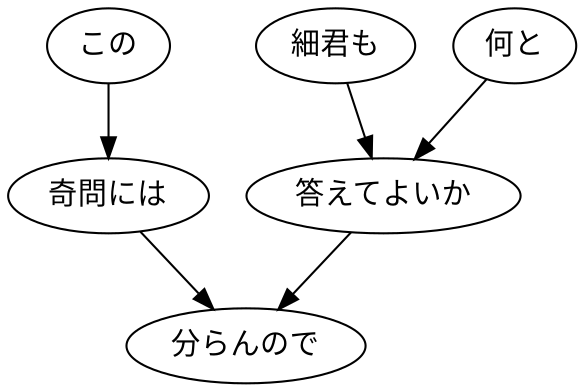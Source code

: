 digraph graph3001 {
	node0 [label="この"];
	node1 [label="奇問には"];
	node2 [label="細君も"];
	node3 [label="何と"];
	node4 [label="答えてよいか"];
	node5 [label="分らんので"];
	node0 -> node1;
	node1 -> node5;
	node2 -> node4;
	node3 -> node4;
	node4 -> node5;
}
